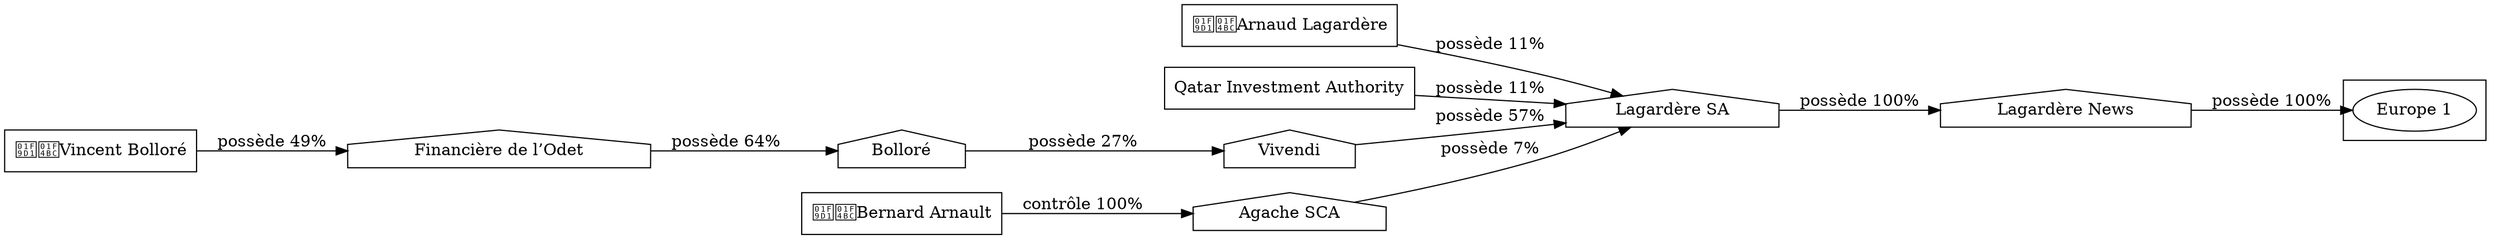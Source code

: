 digraph {
  rankdir=LR;
  subgraph roots {
    
      "arnaud-lagardere-67"[label="🧑‍💼Arnaud Lagardère" shape=box]
    
      "qatar-investment-authority-68"[label="Qatar Investment Authority" shape=box]
    
      "vincent-bollore-77"[label="🧑‍💼Vincent Bolloré" shape=box]
    
      "bernard-arnault-42"[label="🧑‍💼Bernard Arnault" shape=box]
    
  }

  
    "lagardere-news-70"[label="Lagardère News" shape=house]
  
    "lagardere-sa-69"[label="Lagardère SA" shape=house]
  
    "vivendi-81"[label="Vivendi" shape=house]
  
    "bollore-79"[label="Bolloré" shape=house]
  
    "financiere-de-l-odet-78"[label="Financière de l’Odet" shape=house]
  
    "agache-sca-348"[label="Agache SCA" shape=house]
  

  subgraph clusterLeaves {
    
      "europe-1-74"[label="Europe 1"]
    
  }

  
    "lagardere-news-70" -> "europe-1-74" [
      label="possède 100%"
    ]
  
    "lagardere-sa-69" -> "lagardere-news-70" [
      label="possède 100%"
    ]
  
    "arnaud-lagardere-67" -> "lagardere-sa-69" [
      label="possède 11%"
    ]
  
    "qatar-investment-authority-68" -> "lagardere-sa-69" [
      label="possède 11%"
    ]
  
    "vivendi-81" -> "lagardere-sa-69" [
      label="possède 57%"
    ]
  
    "bollore-79" -> "vivendi-81" [
      label="possède 27%"
    ]
  
    "financiere-de-l-odet-78" -> "bollore-79" [
      label="possède 64%"
    ]
  
    "vincent-bollore-77" -> "financiere-de-l-odet-78" [
      label="possède 49%"
    ]
  
    "agache-sca-348" -> "lagardere-sa-69" [
      label="possède 7%"
    ]
  
    "bernard-arnault-42" -> "agache-sca-348" [
      label="contrôle 100%"
    ]
  
}
